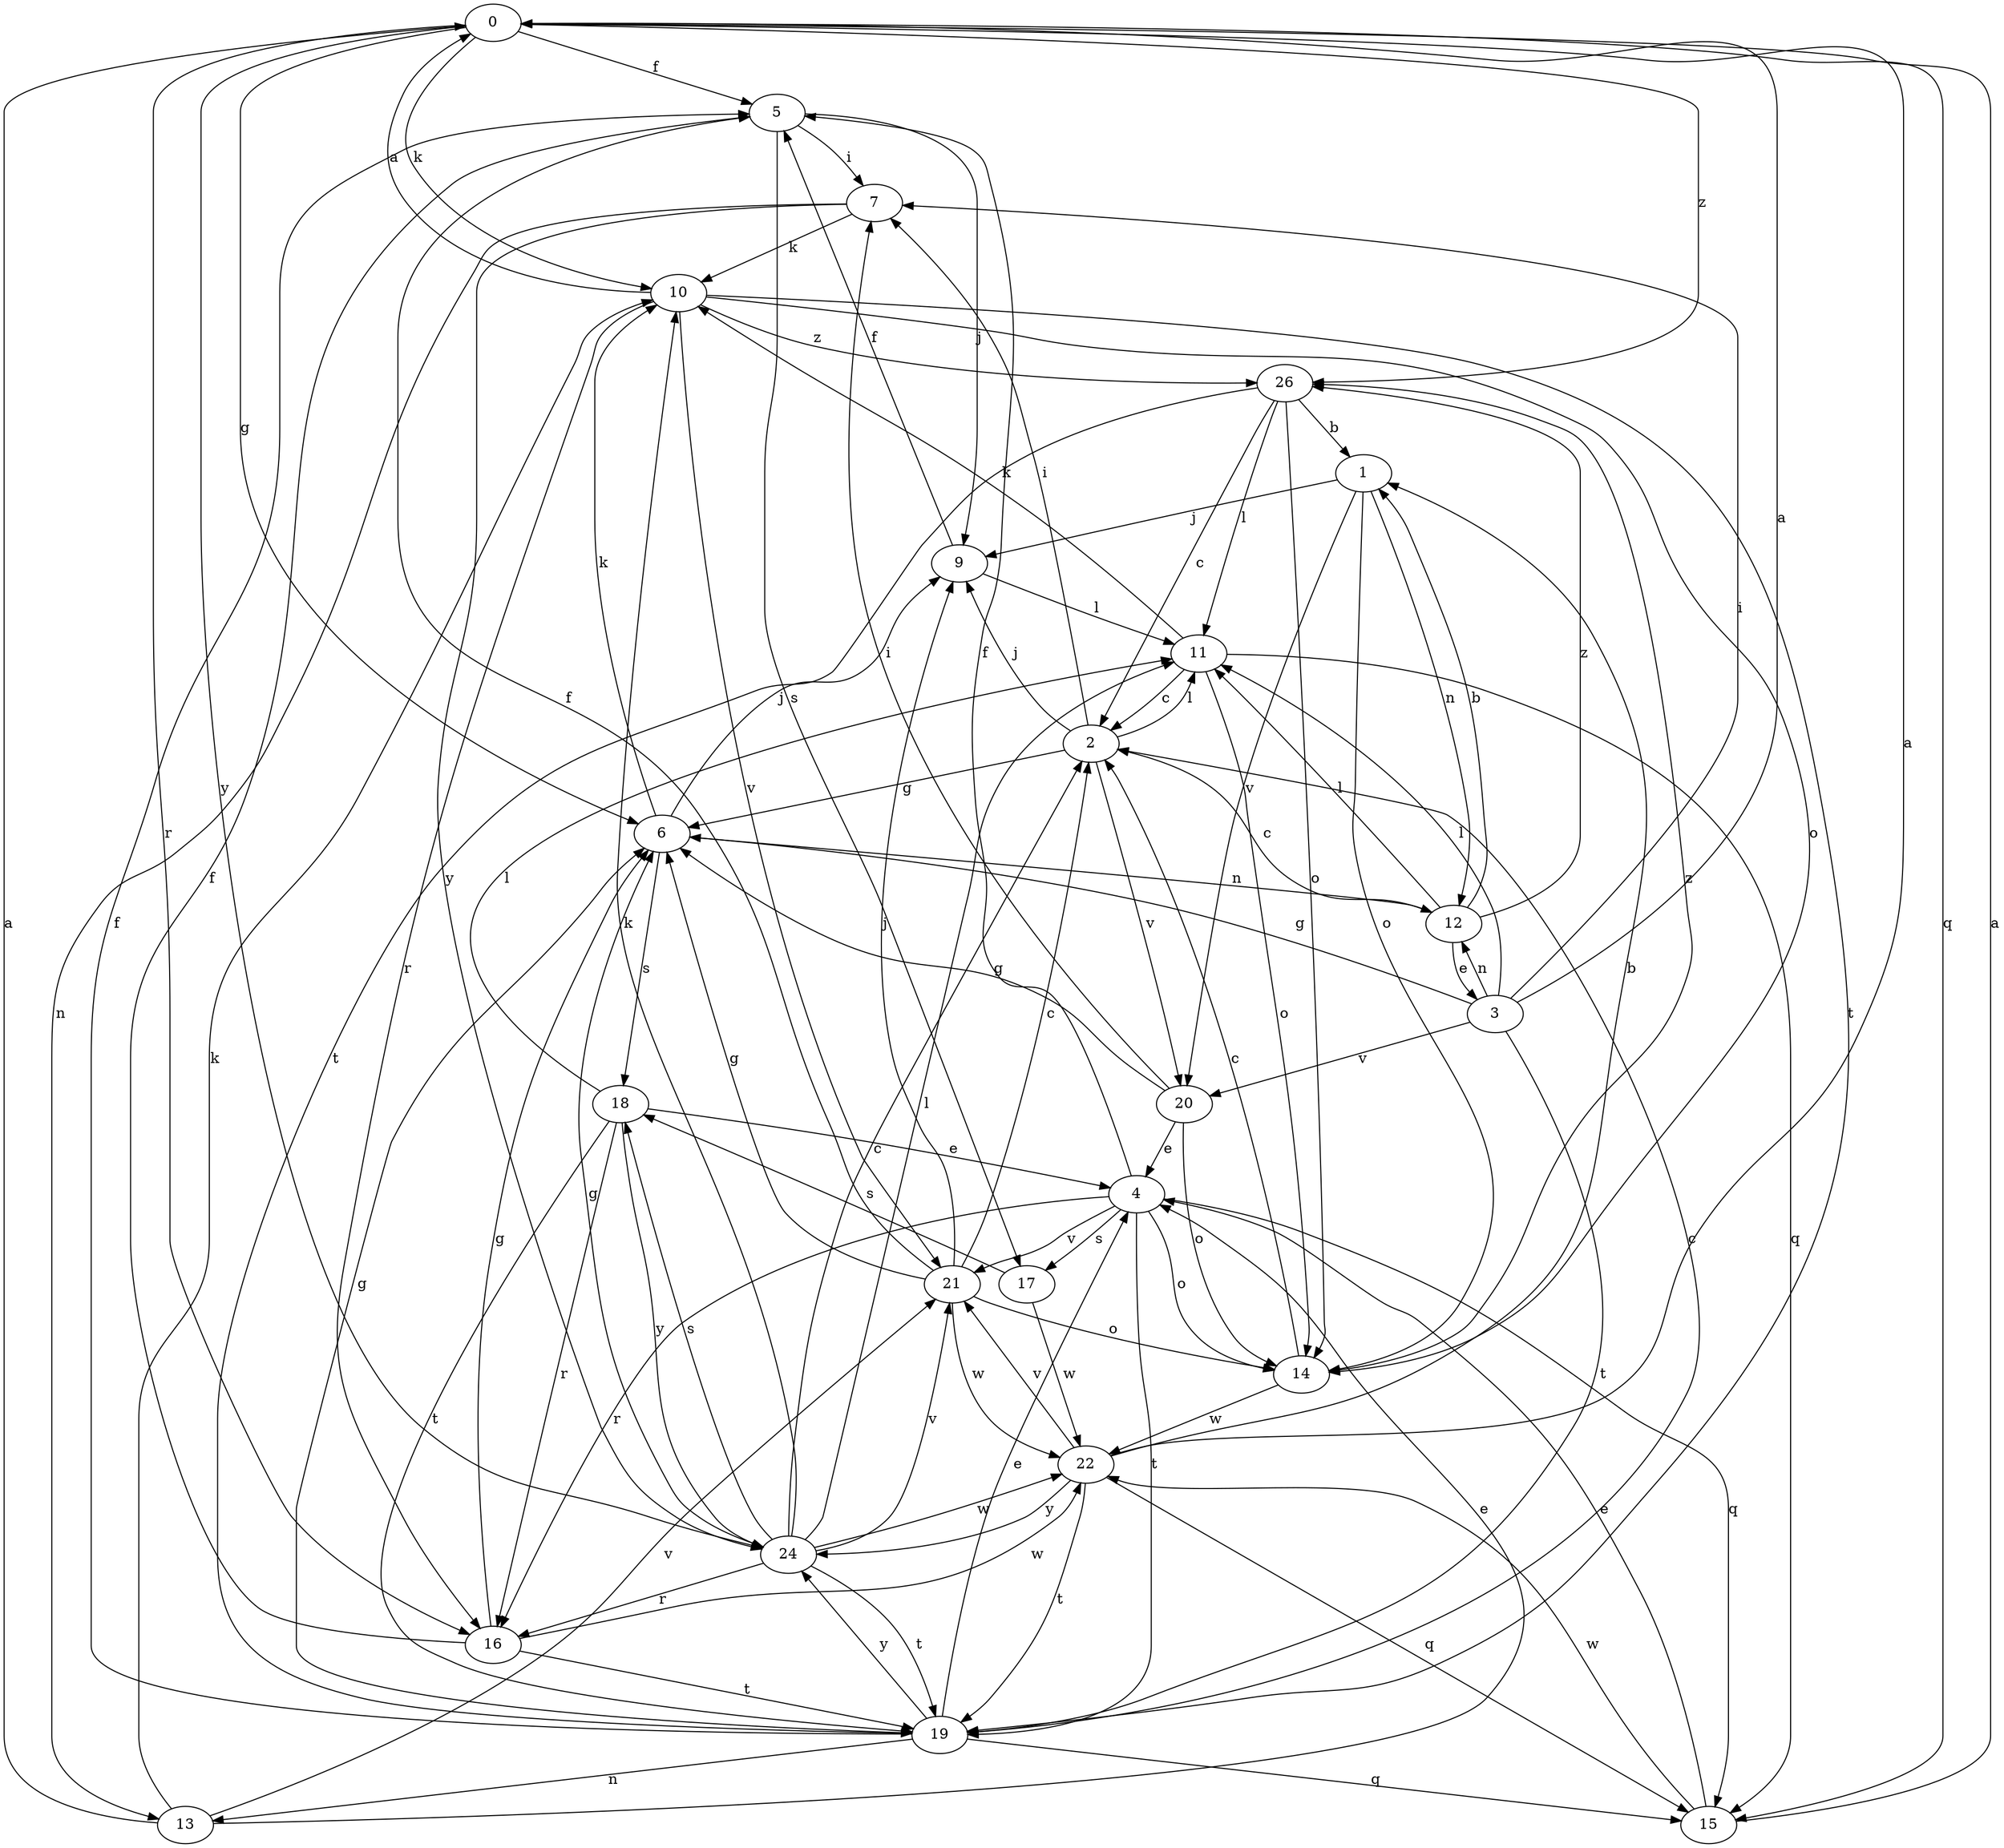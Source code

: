 strict digraph  {
0;
1;
2;
3;
4;
5;
6;
7;
9;
10;
11;
12;
13;
14;
15;
16;
17;
18;
19;
20;
21;
22;
24;
26;
0 -> 5  [label=f];
0 -> 6  [label=g];
0 -> 10  [label=k];
0 -> 15  [label=q];
0 -> 16  [label=r];
0 -> 24  [label=y];
0 -> 26  [label=z];
1 -> 9  [label=j];
1 -> 12  [label=n];
1 -> 14  [label=o];
1 -> 20  [label=v];
2 -> 6  [label=g];
2 -> 7  [label=i];
2 -> 9  [label=j];
2 -> 11  [label=l];
2 -> 20  [label=v];
3 -> 0  [label=a];
3 -> 6  [label=g];
3 -> 7  [label=i];
3 -> 11  [label=l];
3 -> 12  [label=n];
3 -> 19  [label=t];
3 -> 20  [label=v];
4 -> 5  [label=f];
4 -> 14  [label=o];
4 -> 15  [label=q];
4 -> 16  [label=r];
4 -> 17  [label=s];
4 -> 19  [label=t];
4 -> 21  [label=v];
5 -> 7  [label=i];
5 -> 9  [label=j];
5 -> 17  [label=s];
6 -> 9  [label=j];
6 -> 10  [label=k];
6 -> 12  [label=n];
6 -> 18  [label=s];
7 -> 10  [label=k];
7 -> 13  [label=n];
7 -> 24  [label=y];
9 -> 5  [label=f];
9 -> 11  [label=l];
10 -> 0  [label=a];
10 -> 14  [label=o];
10 -> 16  [label=r];
10 -> 19  [label=t];
10 -> 21  [label=v];
10 -> 26  [label=z];
11 -> 2  [label=c];
11 -> 10  [label=k];
11 -> 14  [label=o];
11 -> 15  [label=q];
12 -> 1  [label=b];
12 -> 2  [label=c];
12 -> 3  [label=e];
12 -> 11  [label=l];
12 -> 26  [label=z];
13 -> 0  [label=a];
13 -> 4  [label=e];
13 -> 10  [label=k];
13 -> 21  [label=v];
14 -> 2  [label=c];
14 -> 22  [label=w];
14 -> 26  [label=z];
15 -> 0  [label=a];
15 -> 4  [label=e];
15 -> 22  [label=w];
16 -> 5  [label=f];
16 -> 6  [label=g];
16 -> 19  [label=t];
16 -> 22  [label=w];
17 -> 18  [label=s];
17 -> 22  [label=w];
18 -> 4  [label=e];
18 -> 11  [label=l];
18 -> 16  [label=r];
18 -> 19  [label=t];
18 -> 24  [label=y];
19 -> 2  [label=c];
19 -> 4  [label=e];
19 -> 5  [label=f];
19 -> 6  [label=g];
19 -> 13  [label=n];
19 -> 15  [label=q];
19 -> 24  [label=y];
20 -> 4  [label=e];
20 -> 6  [label=g];
20 -> 7  [label=i];
20 -> 14  [label=o];
21 -> 2  [label=c];
21 -> 5  [label=f];
21 -> 6  [label=g];
21 -> 9  [label=j];
21 -> 14  [label=o];
21 -> 22  [label=w];
22 -> 0  [label=a];
22 -> 1  [label=b];
22 -> 15  [label=q];
22 -> 19  [label=t];
22 -> 21  [label=v];
22 -> 24  [label=y];
24 -> 2  [label=c];
24 -> 6  [label=g];
24 -> 10  [label=k];
24 -> 11  [label=l];
24 -> 16  [label=r];
24 -> 18  [label=s];
24 -> 19  [label=t];
24 -> 21  [label=v];
24 -> 22  [label=w];
26 -> 1  [label=b];
26 -> 2  [label=c];
26 -> 11  [label=l];
26 -> 14  [label=o];
26 -> 19  [label=t];
}
